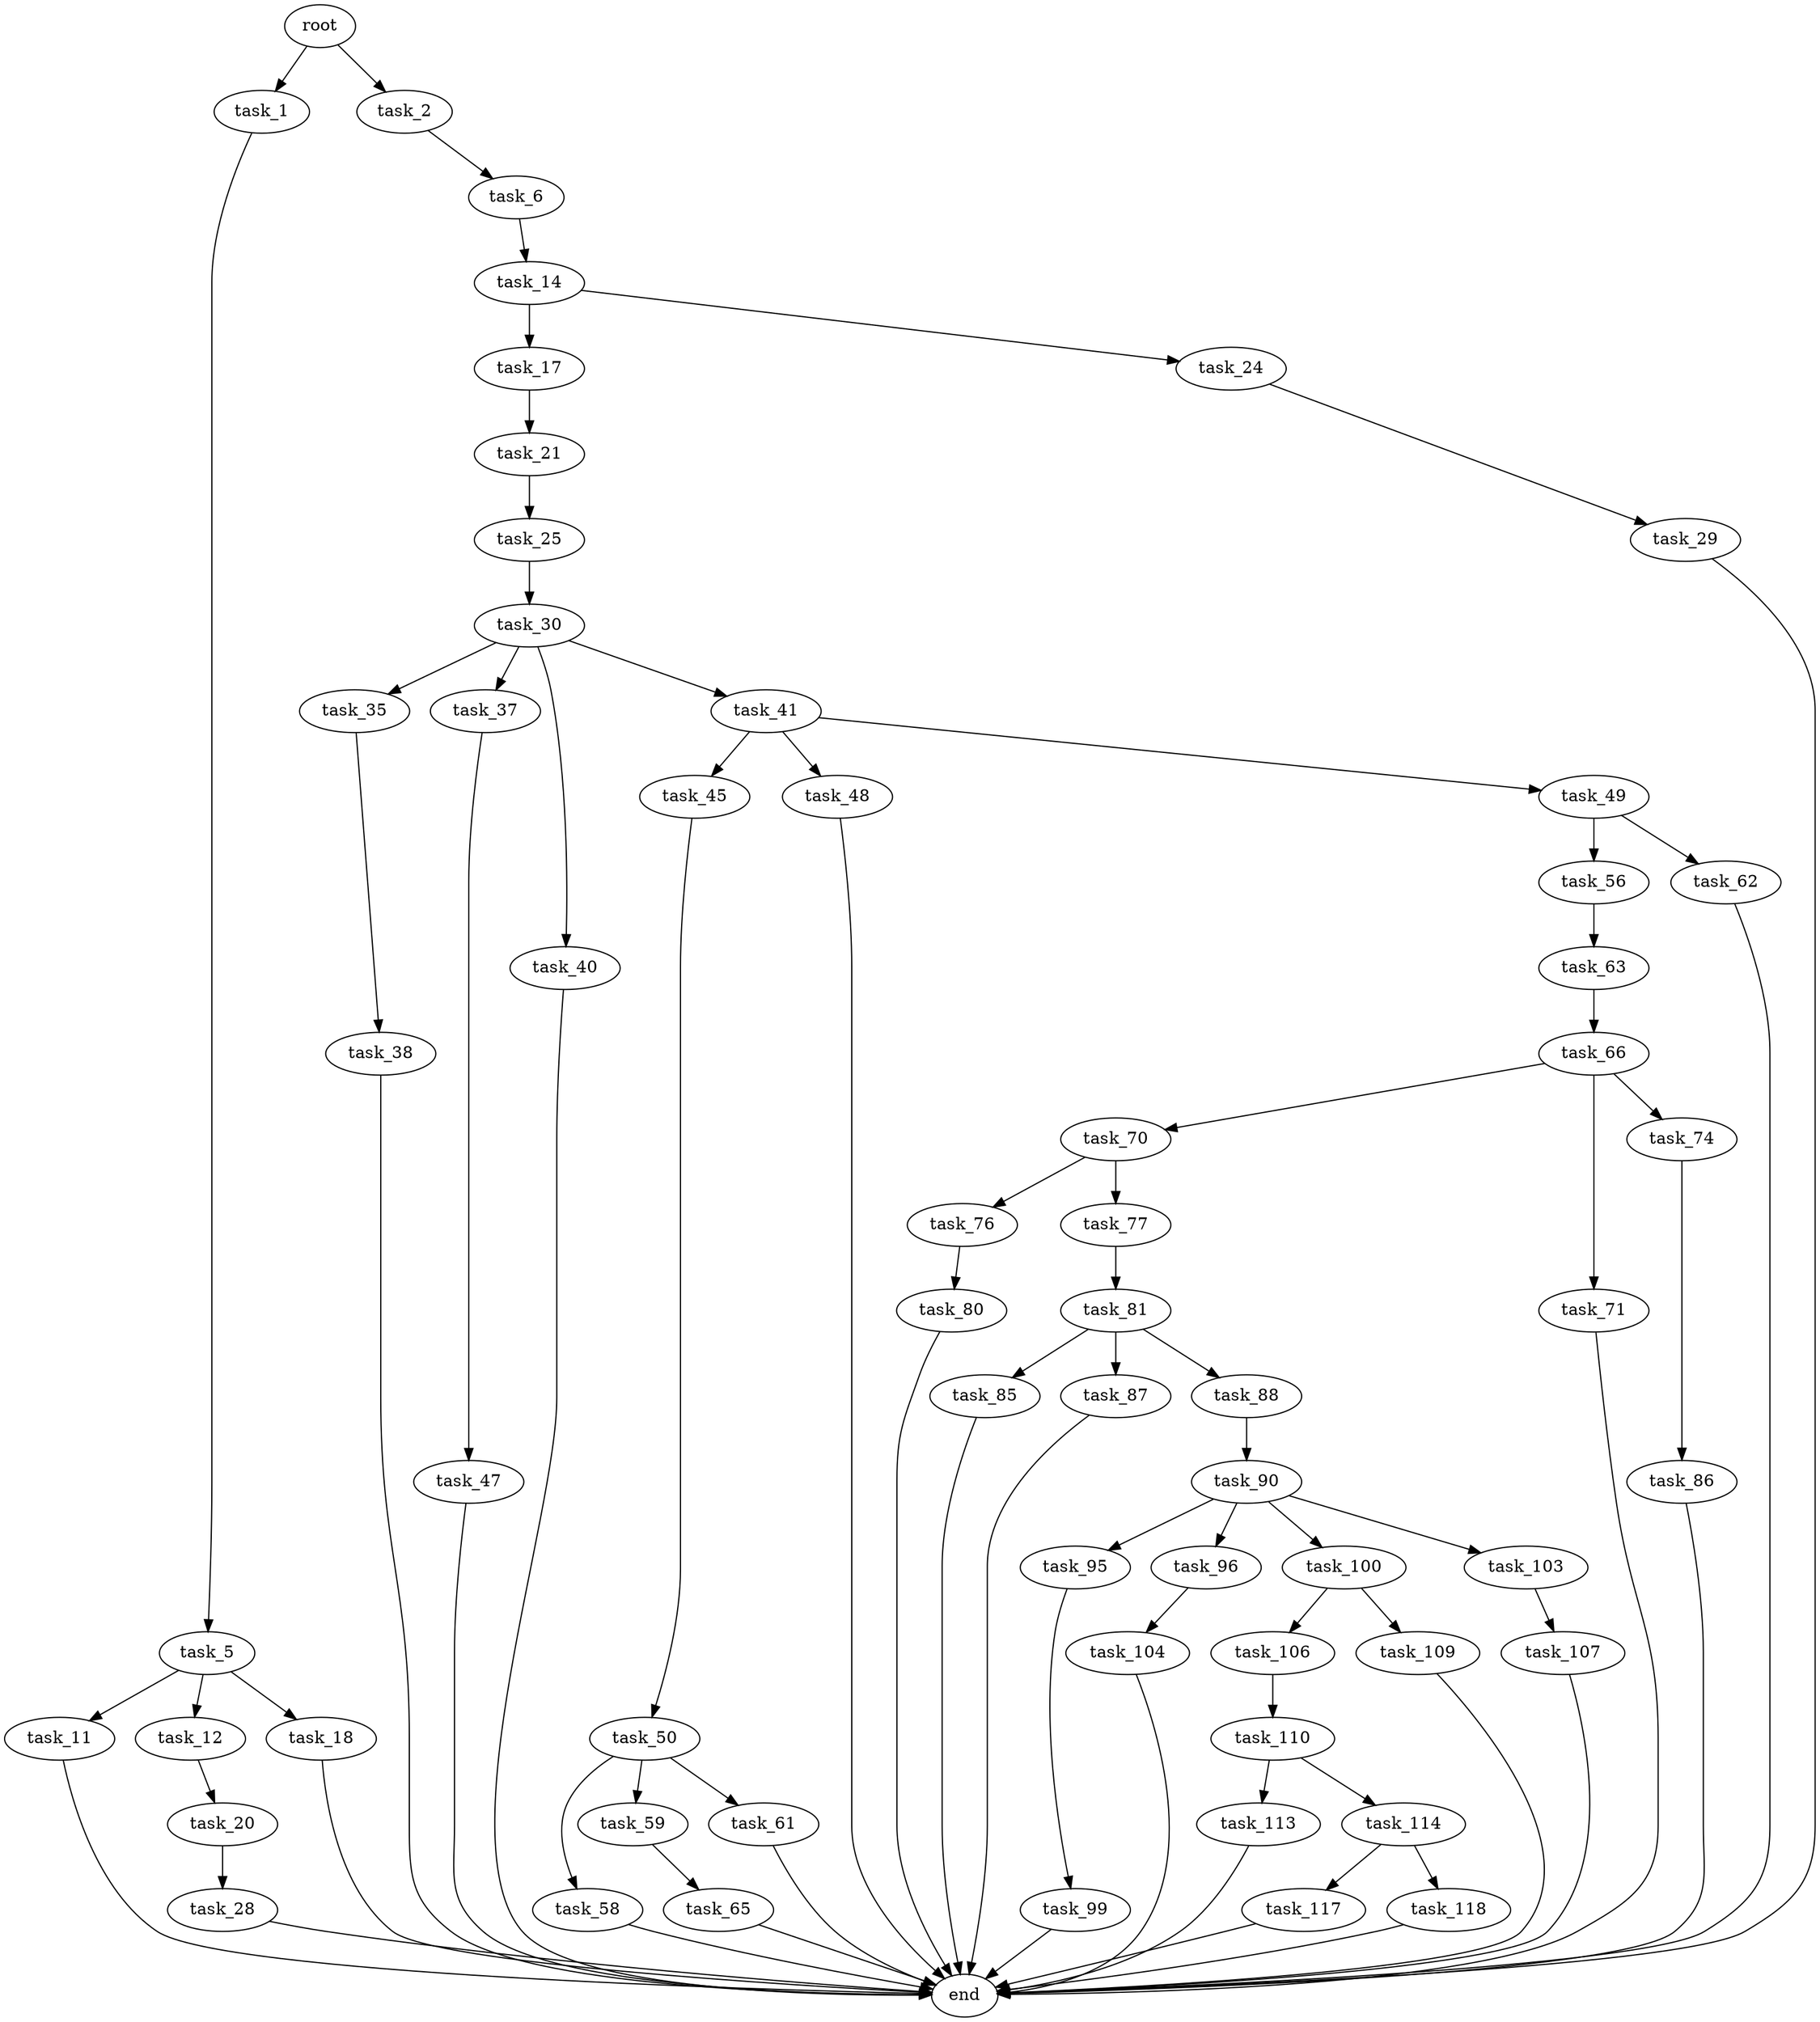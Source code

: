 digraph G {
  root [size="0.000000"];
  task_1 [size="134217728000.000000"];
  task_2 [size="782757789696.000000"];
  task_5 [size="15064143769.000000"];
  task_6 [size="782757789696.000000"];
  task_11 [size="580314319939.000000"];
  task_12 [size="2987097194.000000"];
  task_14 [size="611366127257.000000"];
  task_17 [size="68719476736.000000"];
  task_18 [size="134217728000.000000"];
  task_20 [size="28991029248.000000"];
  task_21 [size="10714192408.000000"];
  task_24 [size="296135896417.000000"];
  task_25 [size="273711493363.000000"];
  task_28 [size="23859405834.000000"];
  task_29 [size="243553403519.000000"];
  task_30 [size="231928233984.000000"];
  task_35 [size="134217728000.000000"];
  task_37 [size="608448728165.000000"];
  task_38 [size="1236141023758.000000"];
  task_40 [size="368293445632.000000"];
  task_41 [size="549755813888.000000"];
  task_45 [size="137604715267.000000"];
  task_47 [size="549755813888.000000"];
  task_48 [size="14215132161.000000"];
  task_49 [size="695115823277.000000"];
  task_50 [size="194841364944.000000"];
  task_56 [size="782757789696.000000"];
  task_58 [size="6985288326.000000"];
  task_59 [size="6249555851.000000"];
  task_61 [size="549755813888.000000"];
  task_62 [size="7032817455.000000"];
  task_63 [size="40649573810.000000"];
  task_65 [size="2663067025.000000"];
  task_66 [size="102966641323.000000"];
  task_70 [size="44327150407.000000"];
  task_71 [size="8235075280.000000"];
  task_74 [size="567087671524.000000"];
  task_76 [size="368293445632.000000"];
  task_77 [size="338081237151.000000"];
  task_80 [size="16275952157.000000"];
  task_81 [size="16450917679.000000"];
  task_85 [size="368293445632.000000"];
  task_86 [size="368293445632.000000"];
  task_87 [size="68719476736.000000"];
  task_88 [size="782757789696.000000"];
  task_90 [size="137952022386.000000"];
  task_95 [size="28991029248.000000"];
  task_96 [size="68719476736.000000"];
  task_99 [size="1025168433804.000000"];
  task_100 [size="6412785671.000000"];
  task_103 [size="134217728000.000000"];
  task_104 [size="304077765514.000000"];
  task_106 [size="68719476736.000000"];
  task_107 [size="528772351511.000000"];
  task_109 [size="2202844592.000000"];
  task_110 [size="83163466111.000000"];
  task_113 [size="2762600385.000000"];
  task_114 [size="9829231439.000000"];
  task_117 [size="30185188056.000000"];
  task_118 [size="8589934592.000000"];
  end [size="0.000000"];

  root -> task_1 [size="1.000000"];
  root -> task_2 [size="1.000000"];
  task_1 -> task_5 [size="209715200.000000"];
  task_2 -> task_6 [size="679477248.000000"];
  task_5 -> task_11 [size="33554432.000000"];
  task_5 -> task_12 [size="33554432.000000"];
  task_5 -> task_18 [size="33554432.000000"];
  task_6 -> task_14 [size="679477248.000000"];
  task_11 -> end [size="1.000000"];
  task_12 -> task_20 [size="301989888.000000"];
  task_14 -> task_17 [size="838860800.000000"];
  task_14 -> task_24 [size="838860800.000000"];
  task_17 -> task_21 [size="134217728.000000"];
  task_18 -> end [size="1.000000"];
  task_20 -> task_28 [size="75497472.000000"];
  task_21 -> task_25 [size="411041792.000000"];
  task_24 -> task_29 [size="209715200.000000"];
  task_25 -> task_30 [size="209715200.000000"];
  task_28 -> end [size="1.000000"];
  task_29 -> end [size="1.000000"];
  task_30 -> task_35 [size="301989888.000000"];
  task_30 -> task_37 [size="301989888.000000"];
  task_30 -> task_40 [size="301989888.000000"];
  task_30 -> task_41 [size="301989888.000000"];
  task_35 -> task_38 [size="209715200.000000"];
  task_37 -> task_47 [size="838860800.000000"];
  task_38 -> end [size="1.000000"];
  task_40 -> end [size="1.000000"];
  task_41 -> task_45 [size="536870912.000000"];
  task_41 -> task_48 [size="536870912.000000"];
  task_41 -> task_49 [size="536870912.000000"];
  task_45 -> task_50 [size="411041792.000000"];
  task_47 -> end [size="1.000000"];
  task_48 -> end [size="1.000000"];
  task_49 -> task_56 [size="536870912.000000"];
  task_49 -> task_62 [size="536870912.000000"];
  task_50 -> task_58 [size="301989888.000000"];
  task_50 -> task_59 [size="301989888.000000"];
  task_50 -> task_61 [size="301989888.000000"];
  task_56 -> task_63 [size="679477248.000000"];
  task_58 -> end [size="1.000000"];
  task_59 -> task_65 [size="134217728.000000"];
  task_61 -> end [size="1.000000"];
  task_62 -> end [size="1.000000"];
  task_63 -> task_66 [size="679477248.000000"];
  task_65 -> end [size="1.000000"];
  task_66 -> task_70 [size="134217728.000000"];
  task_66 -> task_71 [size="134217728.000000"];
  task_66 -> task_74 [size="134217728.000000"];
  task_70 -> task_76 [size="75497472.000000"];
  task_70 -> task_77 [size="75497472.000000"];
  task_71 -> end [size="1.000000"];
  task_74 -> task_86 [size="411041792.000000"];
  task_76 -> task_80 [size="411041792.000000"];
  task_77 -> task_81 [size="679477248.000000"];
  task_80 -> end [size="1.000000"];
  task_81 -> task_85 [size="411041792.000000"];
  task_81 -> task_87 [size="411041792.000000"];
  task_81 -> task_88 [size="411041792.000000"];
  task_85 -> end [size="1.000000"];
  task_86 -> end [size="1.000000"];
  task_87 -> end [size="1.000000"];
  task_88 -> task_90 [size="679477248.000000"];
  task_90 -> task_95 [size="536870912.000000"];
  task_90 -> task_96 [size="536870912.000000"];
  task_90 -> task_100 [size="536870912.000000"];
  task_90 -> task_103 [size="536870912.000000"];
  task_95 -> task_99 [size="75497472.000000"];
  task_96 -> task_104 [size="134217728.000000"];
  task_99 -> end [size="1.000000"];
  task_100 -> task_106 [size="33554432.000000"];
  task_100 -> task_109 [size="33554432.000000"];
  task_103 -> task_107 [size="209715200.000000"];
  task_104 -> end [size="1.000000"];
  task_106 -> task_110 [size="134217728.000000"];
  task_107 -> end [size="1.000000"];
  task_109 -> end [size="1.000000"];
  task_110 -> task_113 [size="209715200.000000"];
  task_110 -> task_114 [size="209715200.000000"];
  task_113 -> end [size="1.000000"];
  task_114 -> task_117 [size="411041792.000000"];
  task_114 -> task_118 [size="411041792.000000"];
  task_117 -> end [size="1.000000"];
  task_118 -> end [size="1.000000"];
}
